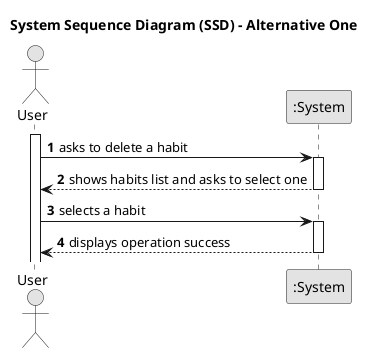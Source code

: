 @startuml
skinparam monochrome true
skinparam packageStyle rectangle
skinparam shadowing false

title System Sequence Diagram (SSD) - Alternative One

autonumber

actor "User" as User
participant ":System" as System

activate User

    User -> System : asks to delete a habit
    activate System

        System --> User : shows habits list and asks to select one
    deactivate System

    User -> System : selects a habit
    activate System

        System --> User : displays operation success
    deactivate System

@enduml